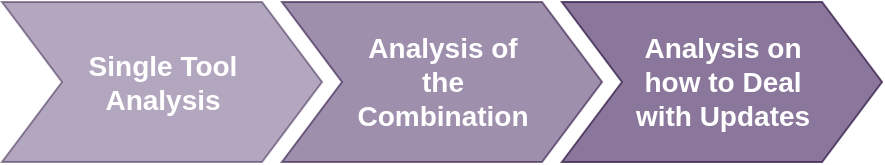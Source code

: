 <mxfile version="13.0.3" type="device"><diagram id="OWbqBMZun2cX7-r75240" name="Page-1"><mxGraphModel dx="1024" dy="830" grid="1" gridSize="10" guides="1" tooltips="1" connect="1" arrows="1" fold="1" page="1" pageScale="1" pageWidth="827" pageHeight="1169" math="0" shadow="0"><root><mxCell id="0"/><mxCell id="1" parent="0"/><mxCell id="1w1NMLrSU_ukwdQ_FSht-10" value="&lt;span style=&quot;font-size: 14px&quot;&gt;&lt;b&gt;Single Tool&lt;br&gt;Analysis&lt;br&gt;&lt;/b&gt;&lt;/span&gt;" style="html=1;shadow=0;dashed=0;align=center;verticalAlign=middle;shape=mxgraph.arrows2.arrow;dy=0;dx=30;notch=30;fillColor=#76608a;strokeColor=#432D57;fontColor=#ffffff;opacity=55;" parent="1" vertex="1"><mxGeometry x="180" y="480" width="160" height="80" as="geometry"/></mxCell><mxCell id="1w1NMLrSU_ukwdQ_FSht-11" value="&lt;span style=&quot;font-size: 14px&quot;&gt;&lt;b&gt;Analysis of&lt;br&gt;the&lt;br&gt;Combination&lt;br&gt;&lt;/b&gt;&lt;/span&gt;" style="html=1;shadow=0;dashed=0;align=center;verticalAlign=middle;shape=mxgraph.arrows2.arrow;dy=0;dx=30;notch=30;fillColor=#76608a;strokeColor=#432D57;fontColor=#ffffff;opacity=70;" parent="1" vertex="1"><mxGeometry x="320" y="480" width="160" height="80" as="geometry"/></mxCell><mxCell id="1w1NMLrSU_ukwdQ_FSht-12" value="&lt;span style=&quot;font-size: 14px&quot;&gt;&lt;b&gt;Analysis on&lt;br&gt;how to Deal&lt;br&gt;with Updates&lt;br&gt;&lt;/b&gt;&lt;/span&gt;" style="html=1;shadow=0;dashed=0;align=center;verticalAlign=middle;shape=mxgraph.arrows2.arrow;dy=0;dx=30;notch=30;fillColor=#76608a;strokeColor=#432D57;fontColor=#ffffff;opacity=85;" parent="1" vertex="1"><mxGeometry x="460" y="480" width="160" height="80" as="geometry"/></mxCell></root></mxGraphModel></diagram></mxfile>